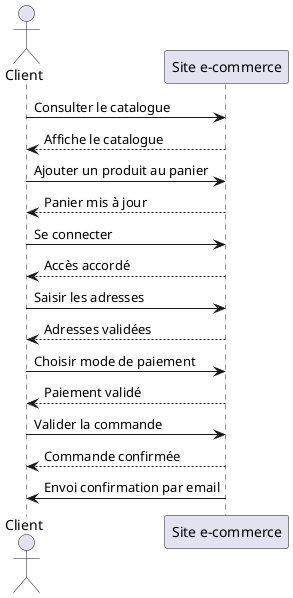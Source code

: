 @startuml

actor Client
participant "Site e-commerce" as Site

Client -> Site: Consulter le catalogue
Site --> Client: Affiche le catalogue

Client -> Site: Ajouter un produit au panier
Site --> Client: Panier mis à jour

Client -> Site: Se connecter
Site --> Client: Accès accordé

Client -> Site: Saisir les adresses
Site --> Client: Adresses validées

Client -> Site: Choisir mode de paiement
Site --> Client: Paiement validé

Client -> Site: Valider la commande
Site --> Client: Commande confirmée
Site -> Client: Envoi confirmation par email

@enduml

